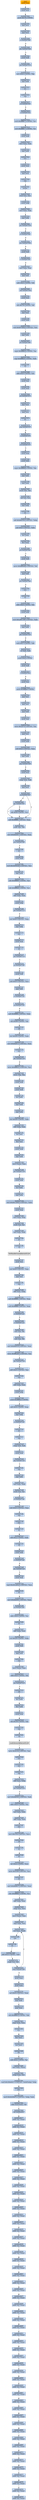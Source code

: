 digraph G {
node[shape=rectangle,style=filled,fillcolor=lightsteelblue,color=lightsteelblue]
bgcolor="transparent"
a0x00407000pushl_eax[label="start\npushl %eax",fillcolor="orange",color="lightgrey"];
a0x00407001pushl_ecx[label="0x00407001\npushl %ecx"];
a0x00407002pushl_0x78UINT8[label="0x00407002\npushl $0x78<UINT8>"];
a0x00407004popl_ecx[label="0x00407004\npopl %ecx"];
a0x00407005popl_ecx[label="0x00407005\npopl %ecx"];
a0x00407006ja_0x0040700d[label="0x00407006\nja 0x0040700d"];
a0x00407008jbe_0x0040700d[label="0x00407008\njbe 0x0040700d"];
a0x0040700dpushl_edx[label="0x0040700d\npushl %edx"];
a0x0040700ejne_0x00407014[label="0x0040700e\njne 0x00407014"];
a0x00407010xorw_0x0UINT8_bp[label="0x00407010\nxorw $0x0<UINT8>, %bp"];
a0x00407014popl_edx[label="0x00407014\npopl %edx"];
a0x00407015stc_[label="0x00407015\nstc "];
a0x00407016nop_[label="0x00407016\nnop "];
a0x00407017jnl_0x0040701f[label="0x00407017\njnl 0x0040701f"];
a0x00407019je_0x0040701f[label="0x00407019\nje 0x0040701f"];
a0x0040701bxorb_0xffffffc7UINT8_al[label="0x0040701b\nxorb $0xffffffc7<UINT8>, %al"];
a0x0040701dxorb_0xffffffc7UINT8_al[label="0x0040701d\nxorb $0xffffffc7<UINT8>, %al"];
a0x0040701fpushl_edx[label="0x0040701f\npushl %edx"];
a0x00407020movl_eax_eax[label="0x00407020\nmovl %eax, %eax"];
a0x00407022popl_edx[label="0x00407022\npopl %edx"];
a0x00407023cmc_[label="0x00407023\ncmc "];
a0x00407024pushl_ecx[label="0x00407024\npushl %ecx"];
a0x00407025popl_ecx[label="0x00407025\npopl %ecx"];
a0x00407026nop_[label="0x00407026\nnop "];
a0x00407027pusha_[label="0x00407027\npusha "];
a0x00407028testl_esi_esi[label="0x00407028\ntestl %esi, %esi"];
a0x0040702apushl_ebp[label="0x0040702a\npushl %ebp"];
a0x0040702bmovl_eax_eax[label="0x0040702b\nmovl %eax, %eax"];
a0x0040702dpopl_ebp[label="0x0040702d\npopl %ebp"];
a0x0040702ejns_0x00407038[label="0x0040702e\njns 0x00407038"];
a0x00407038jb_0x00407042[label="0x00407038\njb 0x00407042"];
a0x0040703ajne_0x00407042[label="0x0040703a\njne 0x00407042"];
a0x0040703cpushl_edi[label="0x0040703c\npushl %edi"];
a0x0040703djs_0x00407041[label="0x0040703d\njs 0x00407041"];
a0x0040703fmovl_eax_eax[label="0x0040703f\nmovl %eax, %eax"];
a0x00407041popl_edi[label="0x00407041\npopl %edi"];
a0x00407042subb_0x0UINT8_dl[label="0x00407042\nsubb $0x0<UINT8>, %dl"];
a0x00407045call_0x0040704a[label="0x00407045\ncall 0x0040704a"];
a0x0040704apushl_eax[label="0x0040704a\npushl %eax"];
a0x0040704brolb_0x78UINT8_dl[label="0x0040704b\nrolb $0x78<UINT8>, %dl"];
a0x0040704epopl_eax[label="0x0040704e\npopl %eax"];
a0x0040704fpushl_ebx[label="0x0040704f\npushl %ebx"];
a0x00407050testl_0xf0748faeUINT32_esi[label="0x00407050\ntestl $0xf0748fae<UINT32>, %esi"];
a0x00407056popl_ebx[label="0x00407056\npopl %ebx"];
a0x00407057jle_0x00407060[label="0x00407057\njle 0x00407060"];
a0x00407060cmpw_0xffffffc0UINT8_ax[label="0x00407060\ncmpw $0xffffffc0<UINT8>, %ax"];
a0x00407064cmpl_0xffffffa6UINT8_ebx[label="0x00407064\ncmpl $0xffffffa6<UINT8>, %ebx"];
a0x00407067cld_[label="0x00407067\ncld "];
a0x00407068addb_0x0UINT8_ch[label="0x00407068\naddb $0x0<UINT8>, %ch"];
a0x0040706bpushl_esi[label="0x0040706b\npushl %esi"];
a0x0040706cpushl_eax[label="0x0040706c\npushl %eax"];
a0x0040706djnl_0x00407072[label="0x0040706d\njnl 0x00407072"];
a0x00407072popl_eax[label="0x00407072\npopl %eax"];
a0x00407073popl_esi[label="0x00407073\npopl %esi"];
a0x00407074stc_[label="0x00407074\nstc "];
a0x00407075jnp_0x0040707f[label="0x00407075\njnp 0x0040707f"];
a0x00407077ja_0x0040707f[label="0x00407077\nja 0x0040707f"];
a0x00407079jnl_0x0040707f[label="0x00407079\njnl 0x0040707f"];
a0x0040707fpushl_eax[label="0x0040707f\npushl %eax"];
a0x00407080pushl_ebx[label="0x00407080\npushl %ebx"];
a0x00407081cmpw_0xffffffd9UINT8_bx[label="0x00407081\ncmpw $0xffffffd9<UINT8>, %bx"];
a0x00407085popl_ebx[label="0x00407085\npopl %ebx"];
a0x00407086popl_eax[label="0x00407086\npopl %eax"];
a0x00407087testb_bh_bh[label="0x00407087\ntestb %bh, %bh"];
a0x00407089orb_ch_ch[label="0x00407089\norb %ch, %ch"];
a0x0040708bpopl_ebp[label="0x0040708b\npopl %ebp"];
a0x0040708cclc_[label="0x0040708c\nclc "];
a0x0040708dsubl_0xbbb354UINT32_ebp[label="0x0040708d\nsubl $0xbbb354<UINT32>, %ebp"];
a0x00407093subl_0x0UINT32_ebx[label="0x00407093\nsubl $0x0<UINT32>, %ebx"];
a0x00407099incl_esp[label="0x00407099\nincl %esp"];
a0x0040709adecl_esp[label="0x0040709a\ndecl %esp"];
a0x0040709bjnl_0x004070a1[label="0x0040709b\njnl 0x004070a1"];
a0x004070a1pushl_edi[label="0x004070a1\npushl %edi"];
a0x004070a2movw_0xffff9d68UINT16_di[label="0x004070a2\nmovw $0xffff9d68<UINT16>, %di"];
a0x004070a6popl_edi[label="0x004070a6\npopl %edi"];
a0x004070a7jns_0x004070ae[label="0x004070a7\njns 0x004070ae"];
a0x004070aecmc_[label="0x004070ae\ncmc "];
a0x004070afclc_[label="0x004070af\nclc "];
a0x004070b0addw_0x0UINT8_dx[label="0x004070b0\naddw $0x0<UINT8>, %dx"];
a0x004070b4pushl_ebx[label="0x004070b4\npushl %ebx"];
a0x004070b5movl_0xa881399UINT32_ebx[label="0x004070b5\nmovl $0xa881399<UINT32>, %ebx"];
a0x004070bapopl_ebx[label="0x004070ba\npopl %ebx"];
a0x004070bbjbe_0x004070c0[label="0x004070bb\njbe 0x004070c0"];
a0x004070bdtestb_0x7UINT8_dh[label="0x004070bd\ntestb $0x7<UINT8>, %dh"];
a0x004070c0orl_edi_edi[label="0x004070c0\norl %edi, %edi"];
a0x004070c2pushl_0x0UINT8[label="0x004070c2\npushl $0x0<UINT8>"];
a0x004070c4pushl_edi[label="0x004070c4\npushl %edi"];
a0x004070c5jl_0x004070cc[label="0x004070c5\njl 0x004070cc"];
a0x004070c7pushl_esi[label="0x004070c7\npushl %esi"];
a0x004070c8pushl_0xffffffefUINT8[label="0x004070c8\npushl $0xffffffef<UINT8>"];
a0x004070capopl_esi[label="0x004070ca\npopl %esi"];
a0x004070cbpopl_esi[label="0x004070cb\npopl %esi"];
a0x004070ccpopl_edi[label="0x004070cc\npopl %edi"];
a0x004070cdpushl_esi[label="0x004070cd\npushl %esi"];
a0x004070cetestw_0x2b74UINT16_ax[label="0x004070ce\ntestw $0x2b74<UINT16>, %ax"];
a0x004070d2popl_esi[label="0x004070d2\npopl %esi"];
a0x004070d3pushl_ebx[label="0x004070d3\npushl %ebx"];
a0x004070d4subl_0x0UINT32_eax[label="0x004070d4\nsubl $0x0<UINT32>, %eax"];
a0x004070d9popl_ebx[label="0x004070d9\npopl %ebx"];
a0x004070dajnp_0x004070e0[label="0x004070da\njnp 0x004070e0"];
a0x004070dcpushl_ecx[label="0x004070dc\npushl %ecx"];
a0x004070ddxchgl_edi_edi[label="0x004070dd\nxchgl %edi, %edi"];
a0x004070dfpopl_ecx[label="0x004070df\npopl %ecx"];
a0x004070e0jg_0x004070e7[label="0x004070e0\njg 0x004070e7"];
a0x004070e2jns_0x004070e7[label="0x004070e2\njns 0x004070e7"];
a0x004070e7andl_0xffffffffUINT32_eax[label="0x004070e7\nandl $0xffffffff<UINT32>, %eax"];
a0x004070ecandb_dh_dh[label="0x004070ec\nandb %dh, %dh"];
a0x004070eemovl_0xbbb491UINT32_eax[label="0x004070ee\nmovl $0xbbb491<UINT32>, %eax"];
a0x004070f3jno_0x004070f9[label="0x004070f3\njno 0x004070f9"];
a0x004070f9stc_[label="0x004070f9\nstc "];
a0x004070fapushl_edx[label="0x004070fa\npushl %edx"];
a0x004070fbtestl_0x42f59446UINT32_esi[label="0x004070fb\ntestl $0x42f59446<UINT32>, %esi"];
a0x00407101popl_edx[label="0x00407101\npopl %edx"];
a0x00407102rolb_0xffffff80UINT8_ah[label="0x00407102\nrolb $0xffffff80<UINT8>, %ah"];
a0x00407105rolb_0xffffffd0UINT8_ch[label="0x00407105\nrolb $0xffffffd0<UINT8>, %ch"];
a0x00407108addl_ebp_eax[label="0x00407108\naddl %ebp, %eax"];
a0x0040710apushl_ebp[label="0x0040710a\npushl %ebp"];
a0x0040710bjae_0x00407113[label="0x0040710b\njae 0x00407113"];
a0x0040710dxorl_0x0UINT32_esp[label="0x0040710d\nxorl $0x0<UINT32>, %esp"];
a0x00407113popl_ebp[label="0x00407113\npopl %ebp"];
a0x00407114cmc_[label="0x00407114\ncmc "];
a0x00407115pushl_eax[label="0x00407115\npushl %eax"];
a0x00407116clc_[label="0x00407116\nclc "];
a0x00407117jno_0x0040711e[label="0x00407117\njno 0x0040711e"];
a0x0040711ejp_0x00407128[label="0x0040711e\njp 0x00407128"];
a0x00407120pushl_edi[label="0x00407120\npushl %edi"];
a0x00407121subl_0x0UINT32_ecx[label="0x00407121\nsubl $0x0<UINT32>, %ecx"];
a0x00407127popl_edi[label="0x00407127\npopl %edi"];
a0x00407128jo_0x00407132[label="0x00407128\njo 0x00407132"];
a0x0040712ajg_0x00407132[label="0x0040712a\njg 0x00407132"];
a0x0040712candl_0xffffffffUINT32_ebx[label="0x0040712c\nandl $0xffffffff<UINT32>, %ebx"];
a0x00407132rolb_0x68UINT8_ah[label="0x00407132\nrolb $0x68<UINT8>, %ah"];
a0x00407135cld_[label="0x00407135\ncld "];
a0x00407136shrl_0x40UINT8_edx[label="0x00407136\nshrl $0x40<UINT8>, %edx"];
a0x00407139movl_0xbbb913UINT32_eax[label="0x00407139\nmovl $0xbbb913<UINT32>, %eax"];
a0x0040713ecmc_[label="0x0040713e\ncmc "];
a0x0040713fjbe_0x00407145[label="0x0040713f\njbe 0x00407145"];
a0x00407141testw_0xfffffb2cUINT16_ax[label="0x00407141\ntestw $0xfffffb2c<UINT16>, %ax"];
a0x00407145testw_bp_bp[label="0x00407145\ntestw %bp, %bp"];
a0x00407148pushl_edx[label="0x00407148\npushl %edx"];
a0x00407149pushl_edx[label="0x00407149\npushl %edx"];
a0x0040714aincl_edx[label="0x0040714a\nincl %edx"];
a0x0040714bpopl_edx[label="0x0040714b\npopl %edx"];
a0x0040714cpopl_edx[label="0x0040714c\npopl %edx"];
a0x0040714dshrl_0x40UINT8_ebx[label="0x0040714d\nshrl $0x40<UINT8>, %ebx"];
a0x00407150addl_ebp_eax[label="0x00407150\naddl %ebp, %eax"];
a0x00407152incl_esi[label="0x00407152\nincl %esi"];
a0x00407153decl_esi[label="0x00407153\ndecl %esi"];
a0x00407154pushl_edx[label="0x00407154\npushl %edx"];
a0x00407155popl_edx[label="0x00407155\npopl %edx"];
a0x00407156movl_eax__eax[label="0x00407156\nmovl (%eax), %eax"];
a0x00407158jae_0x0040715d[label="0x00407158\njae 0x0040715d"];
a0x0040715apushl_ebx[label="0x0040715a\npushl %ebx"];
a0x0040715bincl_ebx[label="0x0040715b\nincl %ebx"];
a0x0040715cpopl_ebx[label="0x0040715c\npopl %ebx"];
a0x0040715dtestl_0xb8c1b842UINT32_edx[label="0x0040715d\ntestl $0xb8c1b842<UINT32>, %edx"];
a0x00407163pushl_eax[label="0x00407163\npushl %eax"];
a0x00407164movl_esp_esp[label="0x00407164\nmovl %esp, %esp"];
a0x00407166testb_ah_ah[label="0x00407166\ntestb %ah, %ah"];
a0x00407168testl_edx_edx[label="0x00407168\ntestl %edx, %edx"];
a0x0040716aclc_[label="0x0040716a\nclc "];
a0x0040716bret[label="0x0040716b\nret"];
SetHandleCount_kernel32_dll[label="SetHandleCount@kernel32.dll",fillcolor="lightgrey",color="lightgrey"];
a0x00407187pushl_esi[label="0x00407187\npushl %esi"];
a0x00407188xorl_0x0UINT32_eax[label="0x00407188\nxorl $0x0<UINT32>, %eax"];
a0x0040718dpopl_esi[label="0x0040718d\npopl %esi"];
a0x0040718enop_[label="0x0040718e\nnop "];
a0x0040718faddl_eax_ebp[label="0x0040718f\naddl %eax, %ebp"];
a0x00407191andl_0xffffffffUINT32_eax[label="0x00407191\nandl $0xffffffff<UINT32>, %eax"];
a0x00407196andl_0xffffffffUINT32_eax[label="0x00407196\nandl $0xffffffff<UINT32>, %eax"];
a0x0040719bjs_0x004071a3[label="0x0040719b\njs 0x004071a3"];
a0x0040719djo_0x004071a3[label="0x0040719d\njo 0x004071a3"];
a0x0040719fxorb_ah_bl[label="0x0040719f\nxorb %ah, %bl"];
a0x004071a1xorb_ah_bl[label="0x004071a1\nxorb %ah, %bl"];
a0x004071a3movl_0xbbb535UINT32_eax[label="0x004071a3\nmovl $0xbbb535<UINT32>, %eax"];
a0x004071a8testw_0xffffad63UINT16_ax[label="0x004071a8\ntestw $0xffffad63<UINT16>, %ax"];
a0x004071acjbe_0x004071b4[label="0x004071ac\njbe 0x004071b4"];
a0x004071aeaddl_0x0UINT32_esi[label="0x004071ae\naddl $0x0<UINT32>, %esi"];
a0x004071b4nop_[label="0x004071b4\nnop "];
a0x004071b5addl_ebp_eax[label="0x004071b5\naddl %ebp, %eax"];
a0x004071b7pushl_ebp[label="0x004071b7\npushl %ebp"];
a0x004071b8pushl_0xffffffe2UINT8[label="0x004071b8\npushl $0xffffffe2<UINT8>"];
a0x004071baaddl_0x4UINT8_esp[label="0x004071ba\naddl $0x4<UINT8>, %esp"];
a0x004071bdpopl_ebp[label="0x004071bd\npopl %ebp"];
a0x004071beja_0x004071c6[label="0x004071be\nja 0x004071c6"];
a0x004071c6stc_[label="0x004071c6\nstc "];
a0x004071c7nop_[label="0x004071c7\nnop "];
a0x004071c8xchgl_edi_edi[label="0x004071c8\nxchgl %edi, %edi"];
a0x004071capushl_eax[label="0x004071ca\npushl %eax"];
a0x004071cbjnp_0x004071d1[label="0x004071cb\njnp 0x004071d1"];
a0x004071d1nop_[label="0x004071d1\nnop "];
a0x004071d2popl_ebx[label="0x004071d2\npopl %ebx"];
a0x004071d3testl_edx_edx[label="0x004071d3\ntestl %edx, %edx"];
a0x004071d5testb_ah_ah[label="0x004071d5\ntestb %ah, %ah"];
a0x004071d7jb_0x004071de[label="0x004071d7\njb 0x004071de"];
a0x004071d9subl_0x0UINT32_eax[label="0x004071d9\nsubl $0x0<UINT32>, %eax"];
a0x004071denop_[label="0x004071de\nnop "];
a0x004071dfcmc_[label="0x004071df\ncmc "];
a0x004071e0clc_[label="0x004071e0\nclc "];
a0x004071e1addl_0xaUINT8_ebx[label="0x004071e1\naddl $0xa<UINT8>, %ebx"];
a0x004071e4cld_[label="0x004071e4\ncld "];
a0x004071e5pushl_ebx[label="0x004071e5\npushl %ebx"];
a0x004071e6js_0x004071ed[label="0x004071e6\njs 0x004071ed"];
a0x004071e8jns_0x004071ed[label="0x004071e8\njns 0x004071ed"];
a0x004071edpushl_eax[label="0x004071ed\npushl %eax"];
a0x004071eecmpl_0xd4cad0a4UINT32_eax[label="0x004071ee\ncmpl $0xd4cad0a4<UINT32>, %eax"];
a0x004071f3clc_[label="0x004071f3\nclc "];
a0x004071f4movl_0xbbb90fUINT32_eax[label="0x004071f4\nmovl $0xbbb90f<UINT32>, %eax"];
a0x004071f9jg_0x00407202[label="0x004071f9\njg 0x00407202"];
a0x00407202addw_0x0UINT8_cx[label="0x00407202\naddw $0x0<UINT8>, %cx"];
a0x00407206clc_[label="0x00407206\nclc "];
a0x00407207addl_ebp_eax[label="0x00407207\naddl %ebp, %eax"];
a0x00407209rorl_0x20UINT8_ebp[label="0x00407209\nrorl $0x20<UINT8>, %ebp"];
a0x0040720cpushl_edi[label="0x0040720c\npushl %edi"];
a0x0040720dpopl_edi[label="0x0040720d\npopl %edi"];
a0x0040720enop_[label="0x0040720e\nnop "];
a0x0040720fmovl_eax__eax[label="0x0040720f\nmovl (%eax), %eax"];
a0x00407211addb_0x0UINT8_bl[label="0x00407211\naddb $0x0<UINT8>, %bl"];
a0x00407214jae_0x00407219[label="0x00407214\njae 0x00407219"];
a0x00407219cld_[label="0x00407219\ncld "];
a0x0040721aincl_edx[label="0x0040721a\nincl %edx"];
a0x0040721bdecl_edx[label="0x0040721b\ndecl %edx"];
a0x0040721cpushl_eax[label="0x0040721c\npushl %eax"];
a0x0040721drolb_0x38UINT8_ah[label="0x0040721d\nrolb $0x38<UINT8>, %ah"];
a0x00407220nop_[label="0x00407220\nnop "];
a0x00407221ret[label="0x00407221\nret"];
LoadLibraryA_kernel32_dll[label="LoadLibraryA@kernel32.dll",fillcolor="lightgrey",color="lightgrey"];
a0x0040722btestw_0x4c34UINT16_ax[label="0x0040722b\ntestw $0x4c34<UINT16>, %ax"];
a0x0040722fcmc_[label="0x0040722f\ncmc "];
a0x00407230cmc_[label="0x00407230\ncmc "];
a0x00407231nop_[label="0x00407231\nnop "];
a0x00407232addl_eax_ebp[label="0x00407232\naddl %eax, %ebp"];
a0x00407234jne_0x0040723a[label="0x00407234\njne 0x0040723a"];
a0x0040723amovl_0xbbb593UINT32_edi[label="0x0040723a\nmovl $0xbbb593<UINT32>, %edi"];
a0x0040723faddw_0x0UINT8_cx[label="0x0040723f\naddw $0x0<UINT8>, %cx"];
a0x00407243testl_ebx_ebx[label="0x00407243\ntestl %ebx, %ebx"];
a0x00407245addl_ebp_edi[label="0x00407245\naddl %ebp, %edi"];
a0x00407247cmc_[label="0x00407247\ncmc "];
a0x00407248movl_0x334UINT32_ecx[label="0x00407248\nmovl $0x334<UINT32>, %ecx"];
a0x0040724dcld_[label="0x0040724d\ncld "];
a0x0040724estc_[label="0x0040724e\nstc "];
a0x0040724fstc_[label="0x0040724f\nstc "];
a0x00407250shrl_0x2UINT8_ecx[label="0x00407250\nshrl $0x2<UINT8>, %ecx"];
a0x00407253testw_0x5cf9UINT16_ax[label="0x00407253\ntestw $0x5cf9<UINT16>, %ax"];
a0x00407257clc_[label="0x00407257\nclc "];
a0x00407258movl_0xbbb8c7UINT32_eax[label="0x00407258\nmovl $0xbbb8c7<UINT32>, %eax"];
a0x0040725drolw_0xffffffb0UINT8_cx[label="0x0040725d\nrolw $0xffffffb0<UINT8>, %cx"];
a0x00407261addl_ebp_eax[label="0x00407261\naddl %ebp, %eax"];
a0x00407263xchgl_esi_esi[label="0x00407263\nxchgl %esi, %esi"];
a0x00407265movl_eax__eax[label="0x00407265\nmovl (%eax), %eax"];
a0x00407267cmpl_edx_esi[label="0x00407267\ncmpl %edx, %esi"];
a0x00407269xorl_eax_edi_[label="0x00407269\nxorl %eax, (%edi)"];
a0x0040726bnop_[label="0x0040726b\nnop "];
a0x0040726cclc_[label="0x0040726c\nclc "];
a0x0040726daddl_0x4UINT8_edi[label="0x0040726d\naddl $0x4<UINT8>, %edi"];
a0x00407270cmpb_ch_bh[label="0x00407270\ncmpb %ch, %bh"];
a0x00407272loop_0x00407269[label="0x00407272\nloop 0x00407269"];
a0x00407274pushl_eax[label="0x00407274\npushl %eax"];
a0x00407275pushl_edx[label="0x00407275\npushl %edx"];
a0x00407276xorl_0x0UINT32_eax[label="0x00407276\nxorl $0x0<UINT32>, %eax"];
a0x0040727cpopl_edx[label="0x0040727c\npopl %edx"];
a0x0040727dpopl_eax[label="0x0040727d\npopl %eax"];
a0x0040727erolb_0xffffffc0UINT8_bh[label="0x0040727e\nrolb $0xffffffc0<UINT8>, %bh"];
a0x00407281cmpl_edx_esp[label="0x00407281\ncmpl %edx, %esp"];
a0x00407283cmc_[label="0x00407283\ncmc "];
a0x00407284decl_ecx[label="0x00407284\ndecl %ecx"];
a0x00407285incl_ecx[label="0x00407285\nincl %ecx"];
a0x00407286cld_[label="0x00407286\ncld "];
a0x00407287subb_0x0UINT8_al[label="0x00407287\nsubb $0x0<UINT8>, %al"];
a0x00407289testl_ebx_ecx_[label="0x00407289\ntestl %ebx, (%ecx)"];
a0x0040728bxchgl_eax_esi[label="0x0040728b\nxchgl %eax, %esi"];
a0x0040728cimull_0x3b9e8417UINT32_0x44ebp__ebp[label="0x0040728c\nimull $0x3b9e8417<UINT32>, 0x44(%ebp), %ebp"];
a0x00407293salc_[label="0x00407293\nsalc "];
a0x00407294imull_0x6d29b67cUINT32_ebp_edx[label="0x00407294\nimull $0x6d29b67c<UINT32>, %ebp, %edx"];
a0x0040729asbbb_0x42ebx__dl[label="0x0040729a\nsbbb 0x42(%ebx), %dl"];
a0x0040729dcall_0x6d6a2617[label="0x0040729d\ncall 0x6d6a2617"];
a0x6d6a2617addb_al_eax_[label="0x6d6a2617\naddb %al, (%eax)"];
a0x6d6a2619addb_al_eax_[label="0x6d6a2619\naddb %al, (%eax)"];
a0x6d6a261baddb_al_eax_[label="0x6d6a261b\naddb %al, (%eax)"];
a0x6d6a261daddb_al_eax_[label="0x6d6a261d\naddb %al, (%eax)"];
a0x6d6a261faddb_al_eax_[label="0x6d6a261f\naddb %al, (%eax)"];
a0x6d6a2621addb_al_eax_[label="0x6d6a2621\naddb %al, (%eax)"];
a0x6d6a2623addb_al_eax_[label="0x6d6a2623\naddb %al, (%eax)"];
a0x6d6a2625addb_al_eax_[label="0x6d6a2625\naddb %al, (%eax)"];
a0x6d6a2627addb_al_eax_[label="0x6d6a2627\naddb %al, (%eax)"];
a0x6d6a2629addb_al_eax_[label="0x6d6a2629\naddb %al, (%eax)"];
a0x6d6a262baddb_al_eax_[label="0x6d6a262b\naddb %al, (%eax)"];
a0x6d6a262daddb_al_eax_[label="0x6d6a262d\naddb %al, (%eax)"];
a0x6d6a262faddb_al_eax_[label="0x6d6a262f\naddb %al, (%eax)"];
a0x6d6a2631addb_al_eax_[label="0x6d6a2631\naddb %al, (%eax)"];
a0x6d6a2633addb_al_eax_[label="0x6d6a2633\naddb %al, (%eax)"];
a0x6d6a2635addb_al_eax_[label="0x6d6a2635\naddb %al, (%eax)"];
a0x6d6a2637addb_al_eax_[label="0x6d6a2637\naddb %al, (%eax)"];
a0x6d6a2639addb_al_eax_[label="0x6d6a2639\naddb %al, (%eax)"];
a0x6d6a263baddb_al_eax_[label="0x6d6a263b\naddb %al, (%eax)"];
a0x6d6a263daddb_al_eax_[label="0x6d6a263d\naddb %al, (%eax)"];
a0x6d6a263faddb_al_eax_[label="0x6d6a263f\naddb %al, (%eax)"];
a0x6d6a2641addb_al_eax_[label="0x6d6a2641\naddb %al, (%eax)"];
a0x6d6a2643addb_al_eax_[label="0x6d6a2643\naddb %al, (%eax)"];
a0x6d6a2645addb_al_eax_[label="0x6d6a2645\naddb %al, (%eax)"];
a0x6d6a2647addb_al_eax_[label="0x6d6a2647\naddb %al, (%eax)"];
a0x6d6a2649addb_al_eax_[label="0x6d6a2649\naddb %al, (%eax)"];
a0x6d6a264baddb_al_eax_[label="0x6d6a264b\naddb %al, (%eax)"];
a0x6d6a264daddb_al_eax_[label="0x6d6a264d\naddb %al, (%eax)"];
a0x6d6a264faddb_al_eax_[label="0x6d6a264f\naddb %al, (%eax)"];
a0x6d6a2651addb_al_eax_[label="0x6d6a2651\naddb %al, (%eax)"];
a0x6d6a2653addb_al_eax_[label="0x6d6a2653\naddb %al, (%eax)"];
a0x6d6a2655addb_al_eax_[label="0x6d6a2655\naddb %al, (%eax)"];
a0x6d6a2657addb_al_eax_[label="0x6d6a2657\naddb %al, (%eax)"];
a0x6d6a2659addb_al_eax_[label="0x6d6a2659\naddb %al, (%eax)"];
a0x6d6a265baddb_al_eax_[label="0x6d6a265b\naddb %al, (%eax)"];
a0x6d6a265daddb_al_eax_[label="0x6d6a265d\naddb %al, (%eax)"];
a0x6d6a265faddb_al_eax_[label="0x6d6a265f\naddb %al, (%eax)"];
a0x6d6a2661addb_al_eax_[label="0x6d6a2661\naddb %al, (%eax)"];
a0x6d6a2663addb_al_eax_[label="0x6d6a2663\naddb %al, (%eax)"];
a0x6d6a2665addb_al_eax_[label="0x6d6a2665\naddb %al, (%eax)"];
a0x6d6a2667addb_al_eax_[label="0x6d6a2667\naddb %al, (%eax)"];
a0x6d6a2669addb_al_eax_[label="0x6d6a2669\naddb %al, (%eax)"];
a0x6d6a266baddb_al_eax_[label="0x6d6a266b\naddb %al, (%eax)"];
a0x6d6a266daddb_al_eax_[label="0x6d6a266d\naddb %al, (%eax)"];
a0x6d6a266faddb_al_eax_[label="0x6d6a266f\naddb %al, (%eax)"];
a0x6d6a2671addb_al_eax_[label="0x6d6a2671\naddb %al, (%eax)"];
a0x6d6a2673addb_al_eax_[label="0x6d6a2673\naddb %al, (%eax)"];
a0x6d6a2675addb_al_eax_[label="0x6d6a2675\naddb %al, (%eax)"];
a0x6d6a2677addb_al_eax_[label="0x6d6a2677\naddb %al, (%eax)"];
a0x6d6a2679addb_al_eax_[label="0x6d6a2679\naddb %al, (%eax)"];
a0x6d6a267baddb_al_eax_[label="0x6d6a267b\naddb %al, (%eax)"];
a0x6d6a267daddb_al_eax_[label="0x6d6a267d\naddb %al, (%eax)"];
a0x004070e4rolb_0x8UINT8_ch[label="0x004070e4\nrolb $0x8<UINT8>, %ch"];
a0x00407000pushl_eax -> a0x00407001pushl_ecx [color="#000000"];
a0x00407001pushl_ecx -> a0x00407002pushl_0x78UINT8 [color="#000000"];
a0x00407002pushl_0x78UINT8 -> a0x00407004popl_ecx [color="#000000"];
a0x00407004popl_ecx -> a0x00407005popl_ecx [color="#000000"];
a0x00407005popl_ecx -> a0x00407006ja_0x0040700d [color="#000000"];
a0x00407006ja_0x0040700d -> a0x00407008jbe_0x0040700d [color="#000000",label="F"];
a0x00407008jbe_0x0040700d -> a0x0040700dpushl_edx [color="#000000",label="T"];
a0x0040700dpushl_edx -> a0x0040700ejne_0x00407014 [color="#000000"];
a0x0040700ejne_0x00407014 -> a0x00407010xorw_0x0UINT8_bp [color="#000000",label="F"];
a0x00407010xorw_0x0UINT8_bp -> a0x00407014popl_edx [color="#000000"];
a0x00407014popl_edx -> a0x00407015stc_ [color="#000000"];
a0x00407015stc_ -> a0x00407016nop_ [color="#000000"];
a0x00407016nop_ -> a0x00407017jnl_0x0040701f [color="#000000"];
a0x00407017jnl_0x0040701f -> a0x00407019je_0x0040701f [color="#000000",label="F"];
a0x00407019je_0x0040701f -> a0x0040701bxorb_0xffffffc7UINT8_al [color="#000000",label="F"];
a0x0040701bxorb_0xffffffc7UINT8_al -> a0x0040701dxorb_0xffffffc7UINT8_al [color="#000000"];
a0x0040701dxorb_0xffffffc7UINT8_al -> a0x0040701fpushl_edx [color="#000000"];
a0x0040701fpushl_edx -> a0x00407020movl_eax_eax [color="#000000"];
a0x00407020movl_eax_eax -> a0x00407022popl_edx [color="#000000"];
a0x00407022popl_edx -> a0x00407023cmc_ [color="#000000"];
a0x00407023cmc_ -> a0x00407024pushl_ecx [color="#000000"];
a0x00407024pushl_ecx -> a0x00407025popl_ecx [color="#000000"];
a0x00407025popl_ecx -> a0x00407026nop_ [color="#000000"];
a0x00407026nop_ -> a0x00407027pusha_ [color="#000000"];
a0x00407027pusha_ -> a0x00407028testl_esi_esi [color="#000000"];
a0x00407028testl_esi_esi -> a0x0040702apushl_ebp [color="#000000"];
a0x0040702apushl_ebp -> a0x0040702bmovl_eax_eax [color="#000000"];
a0x0040702bmovl_eax_eax -> a0x0040702dpopl_ebp [color="#000000"];
a0x0040702dpopl_ebp -> a0x0040702ejns_0x00407038 [color="#000000"];
a0x0040702ejns_0x00407038 -> a0x00407038jb_0x00407042 [color="#000000",label="T"];
a0x00407038jb_0x00407042 -> a0x0040703ajne_0x00407042 [color="#000000",label="F"];
a0x0040703ajne_0x00407042 -> a0x0040703cpushl_edi [color="#000000",label="F"];
a0x0040703cpushl_edi -> a0x0040703djs_0x00407041 [color="#000000"];
a0x0040703djs_0x00407041 -> a0x0040703fmovl_eax_eax [color="#000000",label="F"];
a0x0040703fmovl_eax_eax -> a0x00407041popl_edi [color="#000000"];
a0x00407041popl_edi -> a0x00407042subb_0x0UINT8_dl [color="#000000"];
a0x00407042subb_0x0UINT8_dl -> a0x00407045call_0x0040704a [color="#000000"];
a0x00407045call_0x0040704a -> a0x0040704apushl_eax [color="#000000"];
a0x0040704apushl_eax -> a0x0040704brolb_0x78UINT8_dl [color="#000000"];
a0x0040704brolb_0x78UINT8_dl -> a0x0040704epopl_eax [color="#000000"];
a0x0040704epopl_eax -> a0x0040704fpushl_ebx [color="#000000"];
a0x0040704fpushl_ebx -> a0x00407050testl_0xf0748faeUINT32_esi [color="#000000"];
a0x00407050testl_0xf0748faeUINT32_esi -> a0x00407056popl_ebx [color="#000000"];
a0x00407056popl_ebx -> a0x00407057jle_0x00407060 [color="#000000"];
a0x00407057jle_0x00407060 -> a0x00407060cmpw_0xffffffc0UINT8_ax [color="#000000",label="T"];
a0x00407060cmpw_0xffffffc0UINT8_ax -> a0x00407064cmpl_0xffffffa6UINT8_ebx [color="#000000"];
a0x00407064cmpl_0xffffffa6UINT8_ebx -> a0x00407067cld_ [color="#000000"];
a0x00407067cld_ -> a0x00407068addb_0x0UINT8_ch [color="#000000"];
a0x00407068addb_0x0UINT8_ch -> a0x0040706bpushl_esi [color="#000000"];
a0x0040706bpushl_esi -> a0x0040706cpushl_eax [color="#000000"];
a0x0040706cpushl_eax -> a0x0040706djnl_0x00407072 [color="#000000"];
a0x0040706djnl_0x00407072 -> a0x00407072popl_eax [color="#000000",label="T"];
a0x00407072popl_eax -> a0x00407073popl_esi [color="#000000"];
a0x00407073popl_esi -> a0x00407074stc_ [color="#000000"];
a0x00407074stc_ -> a0x00407075jnp_0x0040707f [color="#000000"];
a0x00407075jnp_0x0040707f -> a0x00407077ja_0x0040707f [color="#000000",label="F"];
a0x00407077ja_0x0040707f -> a0x00407079jnl_0x0040707f [color="#000000",label="F"];
a0x00407079jnl_0x0040707f -> a0x0040707fpushl_eax [color="#000000",label="T"];
a0x0040707fpushl_eax -> a0x00407080pushl_ebx [color="#000000"];
a0x00407080pushl_ebx -> a0x00407081cmpw_0xffffffd9UINT8_bx [color="#000000"];
a0x00407081cmpw_0xffffffd9UINT8_bx -> a0x00407085popl_ebx [color="#000000"];
a0x00407085popl_ebx -> a0x00407086popl_eax [color="#000000"];
a0x00407086popl_eax -> a0x00407087testb_bh_bh [color="#000000"];
a0x00407087testb_bh_bh -> a0x00407089orb_ch_ch [color="#000000"];
a0x00407089orb_ch_ch -> a0x0040708bpopl_ebp [color="#000000"];
a0x0040708bpopl_ebp -> a0x0040708cclc_ [color="#000000"];
a0x0040708cclc_ -> a0x0040708dsubl_0xbbb354UINT32_ebp [color="#000000"];
a0x0040708dsubl_0xbbb354UINT32_ebp -> a0x00407093subl_0x0UINT32_ebx [color="#000000"];
a0x00407093subl_0x0UINT32_ebx -> a0x00407099incl_esp [color="#000000"];
a0x00407099incl_esp -> a0x0040709adecl_esp [color="#000000"];
a0x0040709adecl_esp -> a0x0040709bjnl_0x004070a1 [color="#000000"];
a0x0040709bjnl_0x004070a1 -> a0x004070a1pushl_edi [color="#000000",label="T"];
a0x004070a1pushl_edi -> a0x004070a2movw_0xffff9d68UINT16_di [color="#000000"];
a0x004070a2movw_0xffff9d68UINT16_di -> a0x004070a6popl_edi [color="#000000"];
a0x004070a6popl_edi -> a0x004070a7jns_0x004070ae [color="#000000"];
a0x004070a7jns_0x004070ae -> a0x004070aecmc_ [color="#000000",label="T"];
a0x004070aecmc_ -> a0x004070afclc_ [color="#000000"];
a0x004070afclc_ -> a0x004070b0addw_0x0UINT8_dx [color="#000000"];
a0x004070b0addw_0x0UINT8_dx -> a0x004070b4pushl_ebx [color="#000000"];
a0x004070b4pushl_ebx -> a0x004070b5movl_0xa881399UINT32_ebx [color="#000000"];
a0x004070b5movl_0xa881399UINT32_ebx -> a0x004070bapopl_ebx [color="#000000"];
a0x004070bapopl_ebx -> a0x004070bbjbe_0x004070c0 [color="#000000"];
a0x004070bbjbe_0x004070c0 -> a0x004070bdtestb_0x7UINT8_dh [color="#000000",label="F"];
a0x004070bdtestb_0x7UINT8_dh -> a0x004070c0orl_edi_edi [color="#000000"];
a0x004070c0orl_edi_edi -> a0x004070c2pushl_0x0UINT8 [color="#000000"];
a0x004070c2pushl_0x0UINT8 -> a0x004070c4pushl_edi [color="#000000"];
a0x004070c4pushl_edi -> a0x004070c5jl_0x004070cc [color="#000000"];
a0x004070c5jl_0x004070cc -> a0x004070c7pushl_esi [color="#000000",label="F"];
a0x004070c7pushl_esi -> a0x004070c8pushl_0xffffffefUINT8 [color="#000000"];
a0x004070c8pushl_0xffffffefUINT8 -> a0x004070capopl_esi [color="#000000"];
a0x004070capopl_esi -> a0x004070cbpopl_esi [color="#000000"];
a0x004070cbpopl_esi -> a0x004070ccpopl_edi [color="#000000"];
a0x004070ccpopl_edi -> a0x004070cdpushl_esi [color="#000000"];
a0x004070cdpushl_esi -> a0x004070cetestw_0x2b74UINT16_ax [color="#000000"];
a0x004070cetestw_0x2b74UINT16_ax -> a0x004070d2popl_esi [color="#000000"];
a0x004070d2popl_esi -> a0x004070d3pushl_ebx [color="#000000"];
a0x004070d3pushl_ebx -> a0x004070d4subl_0x0UINT32_eax [color="#000000"];
a0x004070d4subl_0x0UINT32_eax -> a0x004070d9popl_ebx [color="#000000"];
a0x004070d9popl_ebx -> a0x004070dajnp_0x004070e0 [color="#000000"];
a0x004070dajnp_0x004070e0 -> a0x004070dcpushl_ecx [color="#000000",label="F"];
a0x004070dcpushl_ecx -> a0x004070ddxchgl_edi_edi [color="#000000"];
a0x004070ddxchgl_edi_edi -> a0x004070dfpopl_ecx [color="#000000"];
a0x004070dfpopl_ecx -> a0x004070e0jg_0x004070e7 [color="#000000"];
a0x004070e0jg_0x004070e7 -> a0x004070e2jns_0x004070e7 [color="#000000",label="F"];
a0x004070e0jg_0x004070e7 -> a0x004070e7andl_0xffffffffUINT32_eax [color="#000000",label="T"];
a0x004070e7andl_0xffffffffUINT32_eax -> a0x004070ecandb_dh_dh [color="#000000"];
a0x004070ecandb_dh_dh -> a0x004070eemovl_0xbbb491UINT32_eax [color="#000000"];
a0x004070eemovl_0xbbb491UINT32_eax -> a0x004070f3jno_0x004070f9 [color="#000000"];
a0x004070f3jno_0x004070f9 -> a0x004070f9stc_ [color="#000000",label="T"];
a0x004070f9stc_ -> a0x004070fapushl_edx [color="#000000"];
a0x004070fapushl_edx -> a0x004070fbtestl_0x42f59446UINT32_esi [color="#000000"];
a0x004070fbtestl_0x42f59446UINT32_esi -> a0x00407101popl_edx [color="#000000"];
a0x00407101popl_edx -> a0x00407102rolb_0xffffff80UINT8_ah [color="#000000"];
a0x00407102rolb_0xffffff80UINT8_ah -> a0x00407105rolb_0xffffffd0UINT8_ch [color="#000000"];
a0x00407105rolb_0xffffffd0UINT8_ch -> a0x00407108addl_ebp_eax [color="#000000"];
a0x00407108addl_ebp_eax -> a0x0040710apushl_ebp [color="#000000"];
a0x0040710apushl_ebp -> a0x0040710bjae_0x00407113 [color="#000000"];
a0x0040710bjae_0x00407113 -> a0x0040710dxorl_0x0UINT32_esp [color="#000000",label="F"];
a0x0040710dxorl_0x0UINT32_esp -> a0x00407113popl_ebp [color="#000000"];
a0x00407113popl_ebp -> a0x00407114cmc_ [color="#000000"];
a0x00407114cmc_ -> a0x00407115pushl_eax [color="#000000"];
a0x00407115pushl_eax -> a0x00407116clc_ [color="#000000"];
a0x00407116clc_ -> a0x00407117jno_0x0040711e [color="#000000"];
a0x00407117jno_0x0040711e -> a0x0040711ejp_0x00407128 [color="#000000",label="T"];
a0x0040711ejp_0x00407128 -> a0x00407120pushl_edi [color="#000000",label="F"];
a0x00407120pushl_edi -> a0x00407121subl_0x0UINT32_ecx [color="#000000"];
a0x00407121subl_0x0UINT32_ecx -> a0x00407127popl_edi [color="#000000"];
a0x00407127popl_edi -> a0x00407128jo_0x00407132 [color="#000000"];
a0x00407128jo_0x00407132 -> a0x0040712ajg_0x00407132 [color="#000000",label="F"];
a0x0040712ajg_0x00407132 -> a0x0040712candl_0xffffffffUINT32_ebx [color="#000000",label="F"];
a0x0040712candl_0xffffffffUINT32_ebx -> a0x00407132rolb_0x68UINT8_ah [color="#000000"];
a0x00407132rolb_0x68UINT8_ah -> a0x00407135cld_ [color="#000000"];
a0x00407135cld_ -> a0x00407136shrl_0x40UINT8_edx [color="#000000"];
a0x00407136shrl_0x40UINT8_edx -> a0x00407139movl_0xbbb913UINT32_eax [color="#000000"];
a0x00407139movl_0xbbb913UINT32_eax -> a0x0040713ecmc_ [color="#000000"];
a0x0040713ecmc_ -> a0x0040713fjbe_0x00407145 [color="#000000"];
a0x0040713fjbe_0x00407145 -> a0x00407141testw_0xfffffb2cUINT16_ax [color="#000000",label="F"];
a0x00407141testw_0xfffffb2cUINT16_ax -> a0x00407145testw_bp_bp [color="#000000"];
a0x00407145testw_bp_bp -> a0x00407148pushl_edx [color="#000000"];
a0x00407148pushl_edx -> a0x00407149pushl_edx [color="#000000"];
a0x00407149pushl_edx -> a0x0040714aincl_edx [color="#000000"];
a0x0040714aincl_edx -> a0x0040714bpopl_edx [color="#000000"];
a0x0040714bpopl_edx -> a0x0040714cpopl_edx [color="#000000"];
a0x0040714cpopl_edx -> a0x0040714dshrl_0x40UINT8_ebx [color="#000000"];
a0x0040714dshrl_0x40UINT8_ebx -> a0x00407150addl_ebp_eax [color="#000000"];
a0x00407150addl_ebp_eax -> a0x00407152incl_esi [color="#000000"];
a0x00407152incl_esi -> a0x00407153decl_esi [color="#000000"];
a0x00407153decl_esi -> a0x00407154pushl_edx [color="#000000"];
a0x00407154pushl_edx -> a0x00407155popl_edx [color="#000000"];
a0x00407155popl_edx -> a0x00407156movl_eax__eax [color="#000000"];
a0x00407156movl_eax__eax -> a0x00407158jae_0x0040715d [color="#000000"];
a0x00407158jae_0x0040715d -> a0x0040715apushl_ebx [color="#000000",label="F"];
a0x0040715apushl_ebx -> a0x0040715bincl_ebx [color="#000000"];
a0x0040715bincl_ebx -> a0x0040715cpopl_ebx [color="#000000"];
a0x0040715cpopl_ebx -> a0x0040715dtestl_0xb8c1b842UINT32_edx [color="#000000"];
a0x0040715dtestl_0xb8c1b842UINT32_edx -> a0x00407163pushl_eax [color="#000000"];
a0x00407163pushl_eax -> a0x00407164movl_esp_esp [color="#000000"];
a0x00407164movl_esp_esp -> a0x00407166testb_ah_ah [color="#000000"];
a0x00407166testb_ah_ah -> a0x00407168testl_edx_edx [color="#000000"];
a0x00407168testl_edx_edx -> a0x0040716aclc_ [color="#000000"];
a0x0040716aclc_ -> a0x0040716bret [color="#000000"];
a0x0040716bret -> SetHandleCount_kernel32_dll [color="#000000"];
SetHandleCount_kernel32_dll -> a0x00407187pushl_esi [color="#000000"];
a0x00407187pushl_esi -> a0x00407188xorl_0x0UINT32_eax [color="#000000"];
a0x00407188xorl_0x0UINT32_eax -> a0x0040718dpopl_esi [color="#000000"];
a0x0040718dpopl_esi -> a0x0040718enop_ [color="#000000"];
a0x0040718enop_ -> a0x0040718faddl_eax_ebp [color="#000000"];
a0x0040718faddl_eax_ebp -> a0x00407191andl_0xffffffffUINT32_eax [color="#000000"];
a0x00407191andl_0xffffffffUINT32_eax -> a0x00407196andl_0xffffffffUINT32_eax [color="#000000"];
a0x00407196andl_0xffffffffUINT32_eax -> a0x0040719bjs_0x004071a3 [color="#000000"];
a0x0040719bjs_0x004071a3 -> a0x0040719djo_0x004071a3 [color="#000000",label="F"];
a0x0040719djo_0x004071a3 -> a0x0040719fxorb_ah_bl [color="#000000",label="F"];
a0x0040719fxorb_ah_bl -> a0x004071a1xorb_ah_bl [color="#000000"];
a0x004071a1xorb_ah_bl -> a0x004071a3movl_0xbbb535UINT32_eax [color="#000000"];
a0x004071a3movl_0xbbb535UINT32_eax -> a0x004071a8testw_0xffffad63UINT16_ax [color="#000000"];
a0x004071a8testw_0xffffad63UINT16_ax -> a0x004071acjbe_0x004071b4 [color="#000000"];
a0x004071acjbe_0x004071b4 -> a0x004071aeaddl_0x0UINT32_esi [color="#000000",label="F"];
a0x004071aeaddl_0x0UINT32_esi -> a0x004071b4nop_ [color="#000000"];
a0x004071b4nop_ -> a0x004071b5addl_ebp_eax [color="#000000"];
a0x004071b5addl_ebp_eax -> a0x004071b7pushl_ebp [color="#000000"];
a0x004071b7pushl_ebp -> a0x004071b8pushl_0xffffffe2UINT8 [color="#000000"];
a0x004071b8pushl_0xffffffe2UINT8 -> a0x004071baaddl_0x4UINT8_esp [color="#000000"];
a0x004071baaddl_0x4UINT8_esp -> a0x004071bdpopl_ebp [color="#000000"];
a0x004071bdpopl_ebp -> a0x004071beja_0x004071c6 [color="#000000"];
a0x004071beja_0x004071c6 -> a0x004071c6stc_ [color="#000000",label="T"];
a0x004071c6stc_ -> a0x004071c7nop_ [color="#000000"];
a0x004071c7nop_ -> a0x004071c8xchgl_edi_edi [color="#000000"];
a0x004071c8xchgl_edi_edi -> a0x004071capushl_eax [color="#000000"];
a0x004071capushl_eax -> a0x004071cbjnp_0x004071d1 [color="#000000"];
a0x004071cbjnp_0x004071d1 -> a0x004071d1nop_ [color="#000000",label="T"];
a0x004071d1nop_ -> a0x004071d2popl_ebx [color="#000000"];
a0x004071d2popl_ebx -> a0x004071d3testl_edx_edx [color="#000000"];
a0x004071d3testl_edx_edx -> a0x004071d5testb_ah_ah [color="#000000"];
a0x004071d5testb_ah_ah -> a0x004071d7jb_0x004071de [color="#000000"];
a0x004071d7jb_0x004071de -> a0x004071d9subl_0x0UINT32_eax [color="#000000",label="F"];
a0x004071d9subl_0x0UINT32_eax -> a0x004071denop_ [color="#000000"];
a0x004071denop_ -> a0x004071dfcmc_ [color="#000000"];
a0x004071dfcmc_ -> a0x004071e0clc_ [color="#000000"];
a0x004071e0clc_ -> a0x004071e1addl_0xaUINT8_ebx [color="#000000"];
a0x004071e1addl_0xaUINT8_ebx -> a0x004071e4cld_ [color="#000000"];
a0x004071e4cld_ -> a0x004071e5pushl_ebx [color="#000000"];
a0x004071e5pushl_ebx -> a0x004071e6js_0x004071ed [color="#000000"];
a0x004071e6js_0x004071ed -> a0x004071e8jns_0x004071ed [color="#000000",label="F"];
a0x004071e8jns_0x004071ed -> a0x004071edpushl_eax [color="#000000",label="T"];
a0x004071edpushl_eax -> a0x004071eecmpl_0xd4cad0a4UINT32_eax [color="#000000"];
a0x004071eecmpl_0xd4cad0a4UINT32_eax -> a0x004071f3clc_ [color="#000000"];
a0x004071f3clc_ -> a0x004071f4movl_0xbbb90fUINT32_eax [color="#000000"];
a0x004071f4movl_0xbbb90fUINT32_eax -> a0x004071f9jg_0x00407202 [color="#000000"];
a0x004071f9jg_0x00407202 -> a0x00407202addw_0x0UINT8_cx [color="#000000",label="T"];
a0x00407202addw_0x0UINT8_cx -> a0x00407206clc_ [color="#000000"];
a0x00407206clc_ -> a0x00407207addl_ebp_eax [color="#000000"];
a0x00407207addl_ebp_eax -> a0x00407209rorl_0x20UINT8_ebp [color="#000000"];
a0x00407209rorl_0x20UINT8_ebp -> a0x0040720cpushl_edi [color="#000000"];
a0x0040720cpushl_edi -> a0x0040720dpopl_edi [color="#000000"];
a0x0040720dpopl_edi -> a0x0040720enop_ [color="#000000"];
a0x0040720enop_ -> a0x0040720fmovl_eax__eax [color="#000000"];
a0x0040720fmovl_eax__eax -> a0x00407211addb_0x0UINT8_bl [color="#000000"];
a0x00407211addb_0x0UINT8_bl -> a0x00407214jae_0x00407219 [color="#000000"];
a0x00407214jae_0x00407219 -> a0x00407219cld_ [color="#000000",label="T"];
a0x00407219cld_ -> a0x0040721aincl_edx [color="#000000"];
a0x0040721aincl_edx -> a0x0040721bdecl_edx [color="#000000"];
a0x0040721bdecl_edx -> a0x0040721cpushl_eax [color="#000000"];
a0x0040721cpushl_eax -> a0x0040721drolb_0x38UINT8_ah [color="#000000"];
a0x0040721drolb_0x38UINT8_ah -> a0x00407220nop_ [color="#000000"];
a0x00407220nop_ -> a0x00407221ret [color="#000000"];
a0x00407221ret -> LoadLibraryA_kernel32_dll [color="#000000"];
LoadLibraryA_kernel32_dll -> a0x0040722btestw_0x4c34UINT16_ax [color="#000000"];
a0x0040722btestw_0x4c34UINT16_ax -> a0x0040722fcmc_ [color="#000000"];
a0x0040722fcmc_ -> a0x00407230cmc_ [color="#000000"];
a0x00407230cmc_ -> a0x00407231nop_ [color="#000000"];
a0x00407231nop_ -> a0x00407232addl_eax_ebp [color="#000000"];
a0x00407232addl_eax_ebp -> a0x00407234jne_0x0040723a [color="#000000"];
a0x00407234jne_0x0040723a -> a0x0040723amovl_0xbbb593UINT32_edi [color="#000000",label="T"];
a0x0040723amovl_0xbbb593UINT32_edi -> a0x0040723faddw_0x0UINT8_cx [color="#000000"];
a0x0040723faddw_0x0UINT8_cx -> a0x00407243testl_ebx_ebx [color="#000000"];
a0x00407243testl_ebx_ebx -> a0x00407245addl_ebp_edi [color="#000000"];
a0x00407245addl_ebp_edi -> a0x00407247cmc_ [color="#000000"];
a0x00407247cmc_ -> a0x00407248movl_0x334UINT32_ecx [color="#000000"];
a0x00407248movl_0x334UINT32_ecx -> a0x0040724dcld_ [color="#000000"];
a0x0040724dcld_ -> a0x0040724estc_ [color="#000000"];
a0x0040724estc_ -> a0x0040724fstc_ [color="#000000"];
a0x0040724fstc_ -> a0x00407250shrl_0x2UINT8_ecx [color="#000000"];
a0x00407250shrl_0x2UINT8_ecx -> a0x00407253testw_0x5cf9UINT16_ax [color="#000000"];
a0x00407253testw_0x5cf9UINT16_ax -> a0x00407257clc_ [color="#000000"];
a0x00407257clc_ -> a0x00407258movl_0xbbb8c7UINT32_eax [color="#000000"];
a0x00407258movl_0xbbb8c7UINT32_eax -> a0x0040725drolw_0xffffffb0UINT8_cx [color="#000000"];
a0x0040725drolw_0xffffffb0UINT8_cx -> a0x00407261addl_ebp_eax [color="#000000"];
a0x00407261addl_ebp_eax -> a0x00407263xchgl_esi_esi [color="#000000"];
a0x00407263xchgl_esi_esi -> a0x00407265movl_eax__eax [color="#000000"];
a0x00407265movl_eax__eax -> a0x00407267cmpl_edx_esi [color="#000000"];
a0x00407267cmpl_edx_esi -> a0x00407269xorl_eax_edi_ [color="#000000"];
a0x00407269xorl_eax_edi_ -> a0x0040726bnop_ [color="#000000"];
a0x0040726bnop_ -> a0x0040726cclc_ [color="#000000"];
a0x0040726cclc_ -> a0x0040726daddl_0x4UINT8_edi [color="#000000"];
a0x0040726daddl_0x4UINT8_edi -> a0x00407270cmpb_ch_bh [color="#000000"];
a0x00407270cmpb_ch_bh -> a0x00407272loop_0x00407269 [color="#000000"];
a0x00407272loop_0x00407269 -> a0x00407269xorl_eax_edi_ [color="#000000",label="T"];
a0x00407272loop_0x00407269 -> a0x00407274pushl_eax [color="#000000",label="F"];
a0x00407274pushl_eax -> a0x00407275pushl_edx [color="#000000"];
a0x00407275pushl_edx -> a0x00407276xorl_0x0UINT32_eax [color="#000000"];
a0x00407276xorl_0x0UINT32_eax -> a0x0040727cpopl_edx [color="#000000"];
a0x0040727cpopl_edx -> a0x0040727dpopl_eax [color="#000000"];
a0x0040727dpopl_eax -> a0x0040727erolb_0xffffffc0UINT8_bh [color="#000000"];
a0x0040727erolb_0xffffffc0UINT8_bh -> a0x00407281cmpl_edx_esp [color="#000000"];
a0x00407281cmpl_edx_esp -> a0x00407283cmc_ [color="#000000"];
a0x00407283cmc_ -> a0x00407284decl_ecx [color="#000000"];
a0x00407284decl_ecx -> a0x00407285incl_ecx [color="#000000"];
a0x00407285incl_ecx -> a0x00407286cld_ [color="#000000"];
a0x00407286cld_ -> a0x00407287subb_0x0UINT8_al [color="#000000"];
a0x00407287subb_0x0UINT8_al -> a0x00407289testl_ebx_ecx_ [color="#000000"];
a0x00407289testl_ebx_ecx_ -> a0x0040728bxchgl_eax_esi [color="#000000"];
a0x0040728bxchgl_eax_esi -> a0x0040728cimull_0x3b9e8417UINT32_0x44ebp__ebp [color="#000000"];
a0x0040728cimull_0x3b9e8417UINT32_0x44ebp__ebp -> a0x00407293salc_ [color="#000000"];
a0x00407293salc_ -> a0x00407294imull_0x6d29b67cUINT32_ebp_edx [color="#000000"];
a0x00407294imull_0x6d29b67cUINT32_ebp_edx -> a0x0040729asbbb_0x42ebx__dl [color="#000000"];
a0x0040729asbbb_0x42ebx__dl -> a0x0040729dcall_0x6d6a2617 [color="#000000"];
a0x0040729dcall_0x6d6a2617 -> a0x6d6a2617addb_al_eax_ [color="#000000"];
a0x6d6a2617addb_al_eax_ -> a0x6d6a2619addb_al_eax_ [color="#000000"];
a0x6d6a2619addb_al_eax_ -> a0x6d6a261baddb_al_eax_ [color="#000000"];
a0x6d6a261baddb_al_eax_ -> a0x6d6a261daddb_al_eax_ [color="#000000"];
a0x6d6a261daddb_al_eax_ -> a0x6d6a261faddb_al_eax_ [color="#000000"];
a0x6d6a261faddb_al_eax_ -> a0x6d6a2621addb_al_eax_ [color="#000000"];
a0x6d6a2621addb_al_eax_ -> a0x6d6a2623addb_al_eax_ [color="#000000"];
a0x6d6a2623addb_al_eax_ -> a0x6d6a2625addb_al_eax_ [color="#000000"];
a0x6d6a2625addb_al_eax_ -> a0x6d6a2627addb_al_eax_ [color="#000000"];
a0x6d6a2627addb_al_eax_ -> a0x6d6a2629addb_al_eax_ [color="#000000"];
a0x6d6a2629addb_al_eax_ -> a0x6d6a262baddb_al_eax_ [color="#000000"];
a0x6d6a262baddb_al_eax_ -> a0x6d6a262daddb_al_eax_ [color="#000000"];
a0x6d6a262daddb_al_eax_ -> a0x6d6a262faddb_al_eax_ [color="#000000"];
a0x6d6a262faddb_al_eax_ -> a0x6d6a2631addb_al_eax_ [color="#000000"];
a0x6d6a2631addb_al_eax_ -> a0x6d6a2633addb_al_eax_ [color="#000000"];
a0x6d6a2633addb_al_eax_ -> a0x6d6a2635addb_al_eax_ [color="#000000"];
a0x6d6a2635addb_al_eax_ -> a0x6d6a2637addb_al_eax_ [color="#000000"];
a0x6d6a2637addb_al_eax_ -> a0x6d6a2639addb_al_eax_ [color="#000000"];
a0x6d6a2639addb_al_eax_ -> a0x6d6a263baddb_al_eax_ [color="#000000"];
a0x6d6a263baddb_al_eax_ -> a0x6d6a263daddb_al_eax_ [color="#000000"];
a0x6d6a263daddb_al_eax_ -> a0x6d6a263faddb_al_eax_ [color="#000000"];
a0x6d6a263faddb_al_eax_ -> a0x6d6a2641addb_al_eax_ [color="#000000"];
a0x6d6a2641addb_al_eax_ -> a0x6d6a2643addb_al_eax_ [color="#000000"];
a0x6d6a2643addb_al_eax_ -> a0x6d6a2645addb_al_eax_ [color="#000000"];
a0x6d6a2645addb_al_eax_ -> a0x6d6a2647addb_al_eax_ [color="#000000"];
a0x6d6a2647addb_al_eax_ -> a0x6d6a2649addb_al_eax_ [color="#000000"];
a0x6d6a2649addb_al_eax_ -> a0x6d6a264baddb_al_eax_ [color="#000000"];
a0x6d6a264baddb_al_eax_ -> a0x6d6a264daddb_al_eax_ [color="#000000"];
a0x6d6a264daddb_al_eax_ -> a0x6d6a264faddb_al_eax_ [color="#000000"];
a0x6d6a264faddb_al_eax_ -> a0x6d6a2651addb_al_eax_ [color="#000000"];
a0x6d6a2651addb_al_eax_ -> a0x6d6a2653addb_al_eax_ [color="#000000"];
a0x6d6a2653addb_al_eax_ -> a0x6d6a2655addb_al_eax_ [color="#000000"];
a0x6d6a2655addb_al_eax_ -> a0x6d6a2657addb_al_eax_ [color="#000000"];
a0x6d6a2657addb_al_eax_ -> a0x6d6a2659addb_al_eax_ [color="#000000"];
a0x6d6a2659addb_al_eax_ -> a0x6d6a265baddb_al_eax_ [color="#000000"];
a0x6d6a265baddb_al_eax_ -> a0x6d6a265daddb_al_eax_ [color="#000000"];
a0x6d6a265daddb_al_eax_ -> a0x6d6a265faddb_al_eax_ [color="#000000"];
a0x6d6a265faddb_al_eax_ -> a0x6d6a2661addb_al_eax_ [color="#000000"];
a0x6d6a2661addb_al_eax_ -> a0x6d6a2663addb_al_eax_ [color="#000000"];
a0x6d6a2663addb_al_eax_ -> a0x6d6a2665addb_al_eax_ [color="#000000"];
a0x6d6a2665addb_al_eax_ -> a0x6d6a2667addb_al_eax_ [color="#000000"];
a0x6d6a2667addb_al_eax_ -> a0x6d6a2669addb_al_eax_ [color="#000000"];
a0x6d6a2669addb_al_eax_ -> a0x6d6a266baddb_al_eax_ [color="#000000"];
a0x6d6a266baddb_al_eax_ -> a0x6d6a266daddb_al_eax_ [color="#000000"];
a0x6d6a266daddb_al_eax_ -> a0x6d6a266faddb_al_eax_ [color="#000000"];
a0x6d6a266faddb_al_eax_ -> a0x6d6a2671addb_al_eax_ [color="#000000"];
a0x6d6a2671addb_al_eax_ -> a0x6d6a2673addb_al_eax_ [color="#000000"];
a0x6d6a2673addb_al_eax_ -> a0x6d6a2675addb_al_eax_ [color="#000000"];
a0x6d6a2675addb_al_eax_ -> a0x6d6a2677addb_al_eax_ [color="#000000"];
a0x6d6a2677addb_al_eax_ -> a0x6d6a2679addb_al_eax_ [color="#000000"];
a0x6d6a2679addb_al_eax_ -> a0x6d6a267baddb_al_eax_ [color="#000000"];
a0x6d6a267baddb_al_eax_ -> a0x6d6a267daddb_al_eax_ [color="#000000"];
a0x004070e2jns_0x004070e7 -> a0x004070e4rolb_0x8UINT8_ch [color="#000000",label="F"];
a0x004070e2jns_0x004070e7 -> a0x004070e7andl_0xffffffffUINT32_eax [color="#000000",label="T"];
a0x004070e4rolb_0x8UINT8_ch -> a0x004070e7andl_0xffffffffUINT32_eax [color="#000000"];
}
